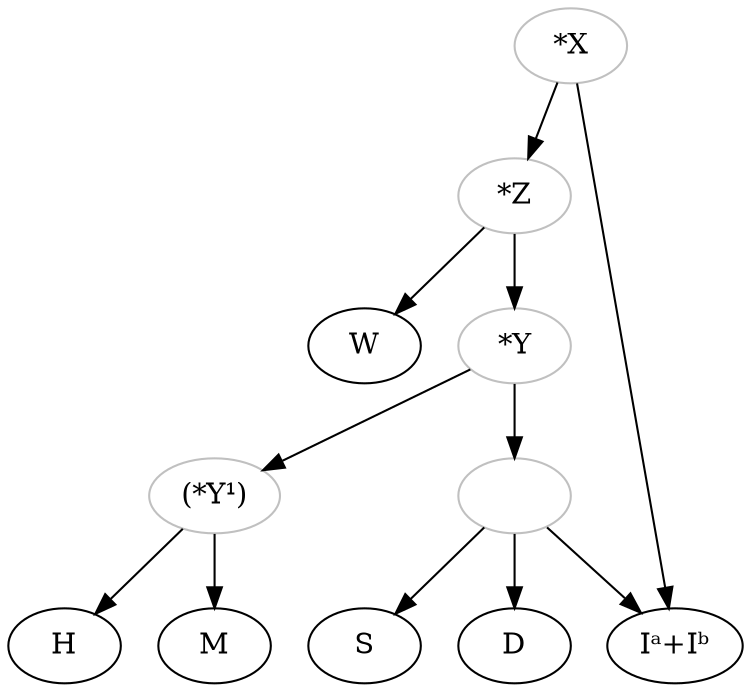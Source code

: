 digraph {
    X [label="*X", color="grey"]
    Z [label="*Z", color="grey"]
    Y [label="*Y", color="grey"]
    Y1 [label="(*Y¹)", color="grey"] # There is no explanation of why this group is represented in parenthesis.
    IbSD [label="", color="grey"]

    I [label="Iᵃ+Iᵇ"] # Represents the two nodes Iᵃ and Iᵇ of the drawn stemma, which correspond to only one manuscript, I, written by two different scribes.

    X -> I
    X -> Z

    Z -> W
    Z -> Y

    Y -> IbSD
    Y -> Y1

    IbSD -> I
    IbSD -> S 
    IbSD -> D 

    Y1 -> M
    Y1 -> H
}